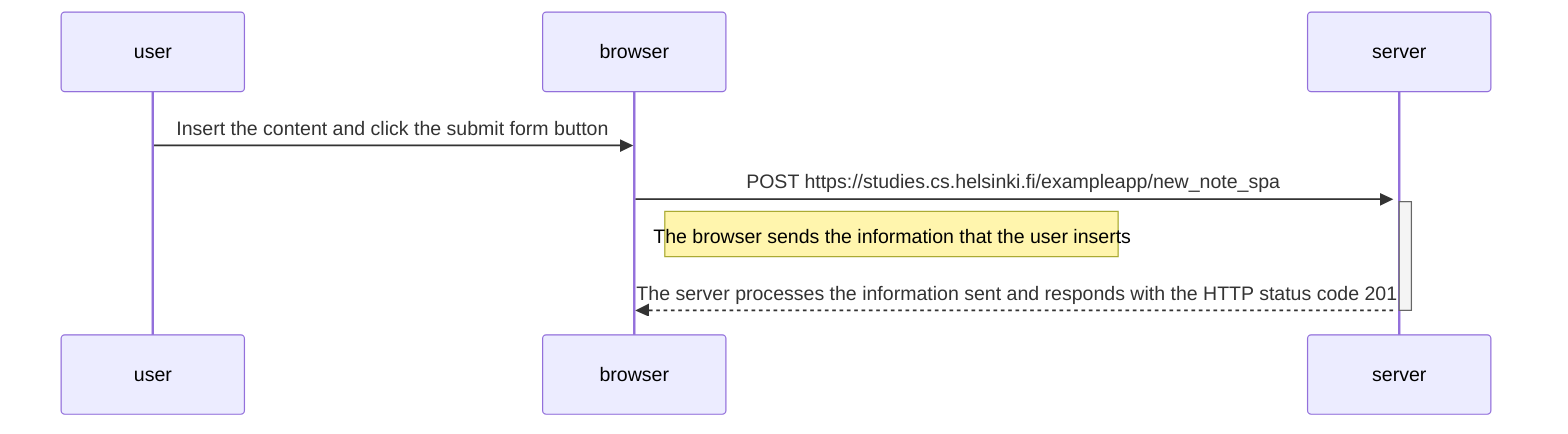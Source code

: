 sequenceDiagram
    participant user
    participant browser
    participant server

    user->>browser: Insert the content and click the submit form button 
    activate server

    browser->>server: POST https://studies.cs.helsinki.fi/exampleapp/new_note_spa
    activate server
    Note right of browser: The browser sends the information that the user inserts
    server-->>browser: The server processes the information sent and responds with the HTTP status code 201
    deactivate server